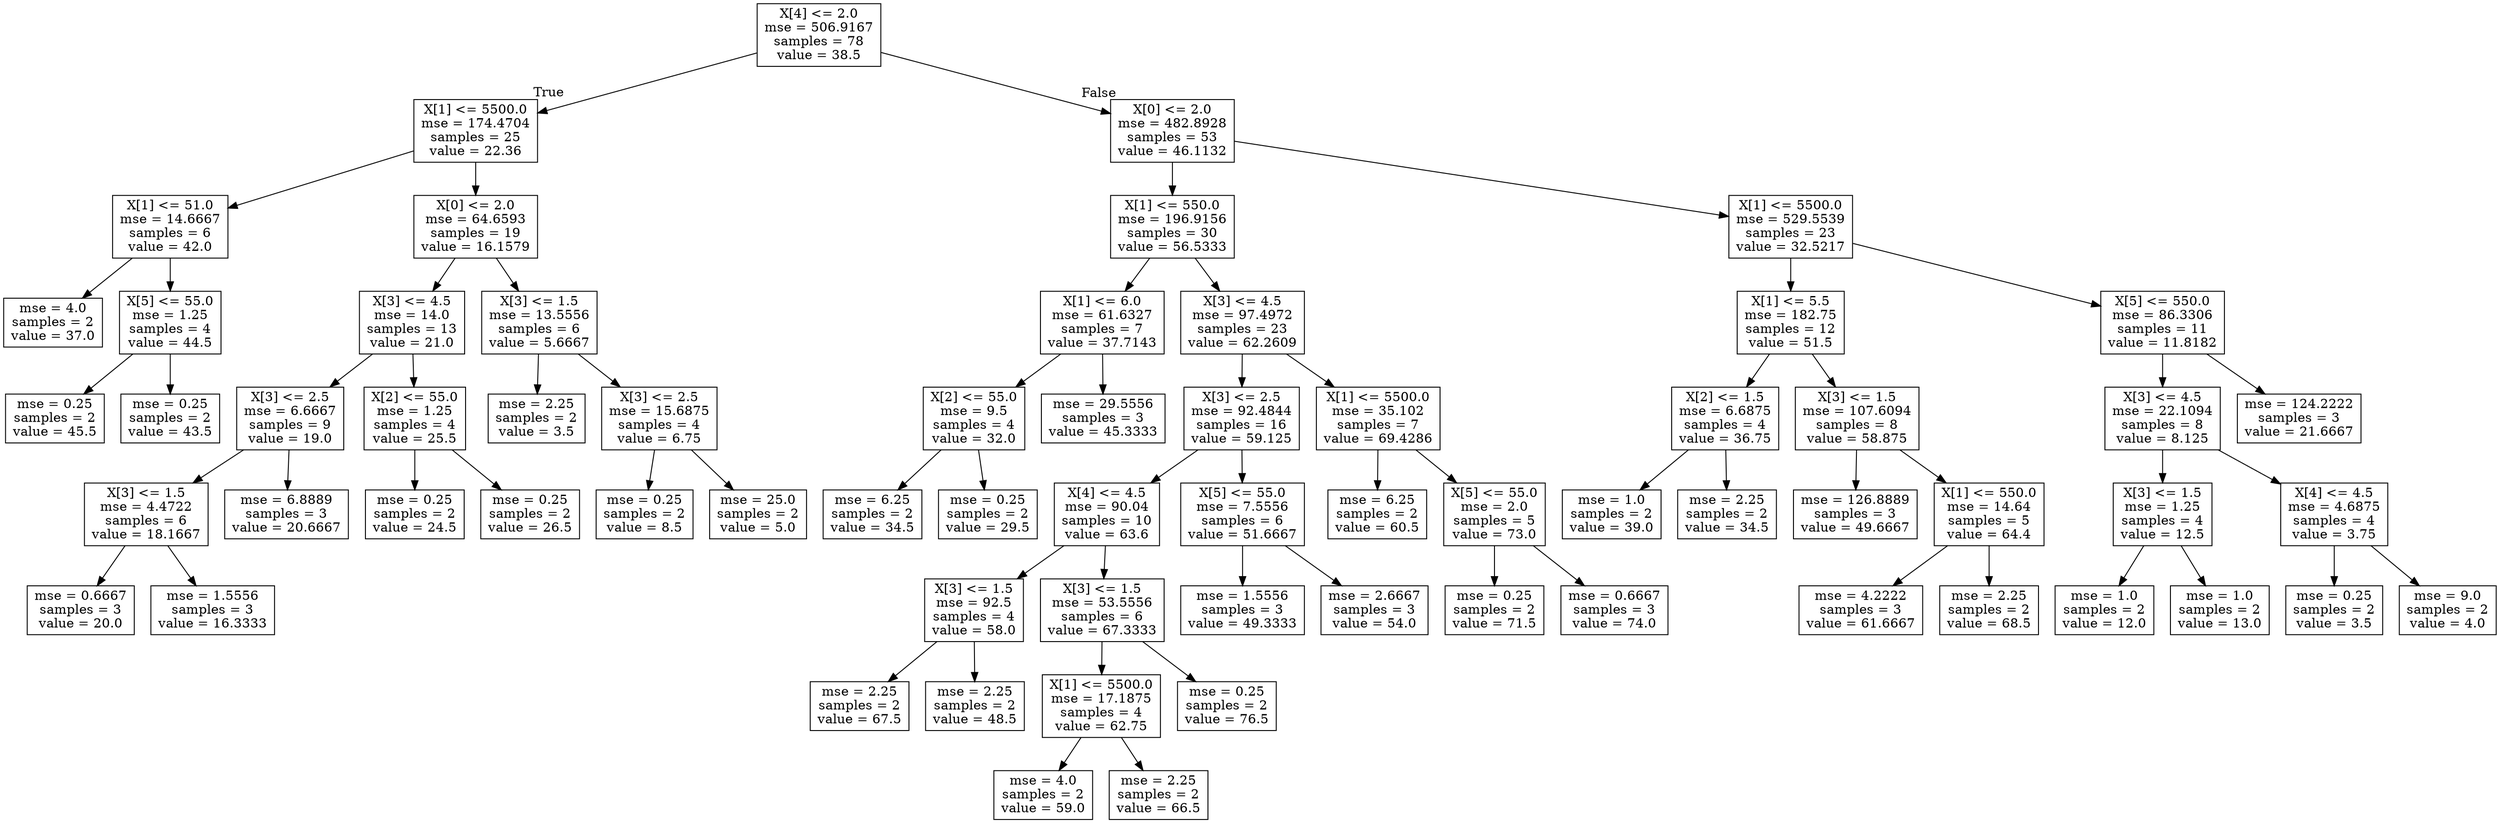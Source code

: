 digraph Tree {
node [shape=box] ;
0 [label="X[4] <= 2.0\nmse = 506.9167\nsamples = 78\nvalue = 38.5"] ;
1 [label="X[1] <= 5500.0\nmse = 174.4704\nsamples = 25\nvalue = 22.36"] ;
0 -> 1 [labeldistance=2.5, labelangle=45, headlabel="True"] ;
2 [label="X[1] <= 51.0\nmse = 14.6667\nsamples = 6\nvalue = 42.0"] ;
1 -> 2 ;
3 [label="mse = 4.0\nsamples = 2\nvalue = 37.0"] ;
2 -> 3 ;
4 [label="X[5] <= 55.0\nmse = 1.25\nsamples = 4\nvalue = 44.5"] ;
2 -> 4 ;
5 [label="mse = 0.25\nsamples = 2\nvalue = 45.5"] ;
4 -> 5 ;
6 [label="mse = 0.25\nsamples = 2\nvalue = 43.5"] ;
4 -> 6 ;
7 [label="X[0] <= 2.0\nmse = 64.6593\nsamples = 19\nvalue = 16.1579"] ;
1 -> 7 ;
8 [label="X[3] <= 4.5\nmse = 14.0\nsamples = 13\nvalue = 21.0"] ;
7 -> 8 ;
9 [label="X[3] <= 2.5\nmse = 6.6667\nsamples = 9\nvalue = 19.0"] ;
8 -> 9 ;
10 [label="X[3] <= 1.5\nmse = 4.4722\nsamples = 6\nvalue = 18.1667"] ;
9 -> 10 ;
11 [label="mse = 0.6667\nsamples = 3\nvalue = 20.0"] ;
10 -> 11 ;
12 [label="mse = 1.5556\nsamples = 3\nvalue = 16.3333"] ;
10 -> 12 ;
13 [label="mse = 6.8889\nsamples = 3\nvalue = 20.6667"] ;
9 -> 13 ;
14 [label="X[2] <= 55.0\nmse = 1.25\nsamples = 4\nvalue = 25.5"] ;
8 -> 14 ;
15 [label="mse = 0.25\nsamples = 2\nvalue = 24.5"] ;
14 -> 15 ;
16 [label="mse = 0.25\nsamples = 2\nvalue = 26.5"] ;
14 -> 16 ;
17 [label="X[3] <= 1.5\nmse = 13.5556\nsamples = 6\nvalue = 5.6667"] ;
7 -> 17 ;
18 [label="mse = 2.25\nsamples = 2\nvalue = 3.5"] ;
17 -> 18 ;
19 [label="X[3] <= 2.5\nmse = 15.6875\nsamples = 4\nvalue = 6.75"] ;
17 -> 19 ;
20 [label="mse = 0.25\nsamples = 2\nvalue = 8.5"] ;
19 -> 20 ;
21 [label="mse = 25.0\nsamples = 2\nvalue = 5.0"] ;
19 -> 21 ;
22 [label="X[0] <= 2.0\nmse = 482.8928\nsamples = 53\nvalue = 46.1132"] ;
0 -> 22 [labeldistance=2.5, labelangle=-45, headlabel="False"] ;
23 [label="X[1] <= 550.0\nmse = 196.9156\nsamples = 30\nvalue = 56.5333"] ;
22 -> 23 ;
24 [label="X[1] <= 6.0\nmse = 61.6327\nsamples = 7\nvalue = 37.7143"] ;
23 -> 24 ;
25 [label="X[2] <= 55.0\nmse = 9.5\nsamples = 4\nvalue = 32.0"] ;
24 -> 25 ;
26 [label="mse = 6.25\nsamples = 2\nvalue = 34.5"] ;
25 -> 26 ;
27 [label="mse = 0.25\nsamples = 2\nvalue = 29.5"] ;
25 -> 27 ;
28 [label="mse = 29.5556\nsamples = 3\nvalue = 45.3333"] ;
24 -> 28 ;
29 [label="X[3] <= 4.5\nmse = 97.4972\nsamples = 23\nvalue = 62.2609"] ;
23 -> 29 ;
30 [label="X[3] <= 2.5\nmse = 92.4844\nsamples = 16\nvalue = 59.125"] ;
29 -> 30 ;
31 [label="X[4] <= 4.5\nmse = 90.04\nsamples = 10\nvalue = 63.6"] ;
30 -> 31 ;
32 [label="X[3] <= 1.5\nmse = 92.5\nsamples = 4\nvalue = 58.0"] ;
31 -> 32 ;
33 [label="mse = 2.25\nsamples = 2\nvalue = 67.5"] ;
32 -> 33 ;
34 [label="mse = 2.25\nsamples = 2\nvalue = 48.5"] ;
32 -> 34 ;
35 [label="X[3] <= 1.5\nmse = 53.5556\nsamples = 6\nvalue = 67.3333"] ;
31 -> 35 ;
36 [label="X[1] <= 5500.0\nmse = 17.1875\nsamples = 4\nvalue = 62.75"] ;
35 -> 36 ;
37 [label="mse = 4.0\nsamples = 2\nvalue = 59.0"] ;
36 -> 37 ;
38 [label="mse = 2.25\nsamples = 2\nvalue = 66.5"] ;
36 -> 38 ;
39 [label="mse = 0.25\nsamples = 2\nvalue = 76.5"] ;
35 -> 39 ;
40 [label="X[5] <= 55.0\nmse = 7.5556\nsamples = 6\nvalue = 51.6667"] ;
30 -> 40 ;
41 [label="mse = 1.5556\nsamples = 3\nvalue = 49.3333"] ;
40 -> 41 ;
42 [label="mse = 2.6667\nsamples = 3\nvalue = 54.0"] ;
40 -> 42 ;
43 [label="X[1] <= 5500.0\nmse = 35.102\nsamples = 7\nvalue = 69.4286"] ;
29 -> 43 ;
44 [label="mse = 6.25\nsamples = 2\nvalue = 60.5"] ;
43 -> 44 ;
45 [label="X[5] <= 55.0\nmse = 2.0\nsamples = 5\nvalue = 73.0"] ;
43 -> 45 ;
46 [label="mse = 0.25\nsamples = 2\nvalue = 71.5"] ;
45 -> 46 ;
47 [label="mse = 0.6667\nsamples = 3\nvalue = 74.0"] ;
45 -> 47 ;
48 [label="X[1] <= 5500.0\nmse = 529.5539\nsamples = 23\nvalue = 32.5217"] ;
22 -> 48 ;
49 [label="X[1] <= 5.5\nmse = 182.75\nsamples = 12\nvalue = 51.5"] ;
48 -> 49 ;
50 [label="X[2] <= 1.5\nmse = 6.6875\nsamples = 4\nvalue = 36.75"] ;
49 -> 50 ;
51 [label="mse = 1.0\nsamples = 2\nvalue = 39.0"] ;
50 -> 51 ;
52 [label="mse = 2.25\nsamples = 2\nvalue = 34.5"] ;
50 -> 52 ;
53 [label="X[3] <= 1.5\nmse = 107.6094\nsamples = 8\nvalue = 58.875"] ;
49 -> 53 ;
54 [label="mse = 126.8889\nsamples = 3\nvalue = 49.6667"] ;
53 -> 54 ;
55 [label="X[1] <= 550.0\nmse = 14.64\nsamples = 5\nvalue = 64.4"] ;
53 -> 55 ;
56 [label="mse = 4.2222\nsamples = 3\nvalue = 61.6667"] ;
55 -> 56 ;
57 [label="mse = 2.25\nsamples = 2\nvalue = 68.5"] ;
55 -> 57 ;
58 [label="X[5] <= 550.0\nmse = 86.3306\nsamples = 11\nvalue = 11.8182"] ;
48 -> 58 ;
59 [label="X[3] <= 4.5\nmse = 22.1094\nsamples = 8\nvalue = 8.125"] ;
58 -> 59 ;
60 [label="X[3] <= 1.5\nmse = 1.25\nsamples = 4\nvalue = 12.5"] ;
59 -> 60 ;
61 [label="mse = 1.0\nsamples = 2\nvalue = 12.0"] ;
60 -> 61 ;
62 [label="mse = 1.0\nsamples = 2\nvalue = 13.0"] ;
60 -> 62 ;
63 [label="X[4] <= 4.5\nmse = 4.6875\nsamples = 4\nvalue = 3.75"] ;
59 -> 63 ;
64 [label="mse = 0.25\nsamples = 2\nvalue = 3.5"] ;
63 -> 64 ;
65 [label="mse = 9.0\nsamples = 2\nvalue = 4.0"] ;
63 -> 65 ;
66 [label="mse = 124.2222\nsamples = 3\nvalue = 21.6667"] ;
58 -> 66 ;
}